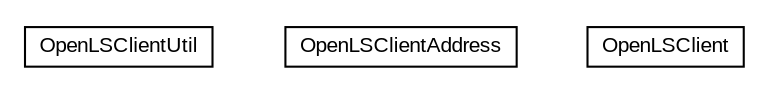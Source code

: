 #!/usr/local/bin/dot
#
# Class diagram 
# Generated by UMLGraph version R5_6-24-gf6e263 (http://www.umlgraph.org/)
#

digraph G {
	edge [fontname="arial",fontsize=10,labelfontname="arial",labelfontsize=10];
	node [fontname="arial",fontsize=10,shape=plaintext];
	nodesep=0.25;
	ranksep=0.5;
	// nl.mineleni.cbsviewer.servlet.gazetteer.lusclient.OpenLSClientUtil
	c126 [label=<<table title="nl.mineleni.cbsviewer.servlet.gazetteer.lusclient.OpenLSClientUtil" border="0" cellborder="1" cellspacing="0" cellpadding="2" port="p" href="./OpenLSClientUtil.html">
		<tr><td><table border="0" cellspacing="0" cellpadding="1">
<tr><td align="center" balign="center"> OpenLSClientUtil </td></tr>
		</table></td></tr>
		</table>>, URL="./OpenLSClientUtil.html", fontname="arial", fontcolor="black", fontsize=10.0];
	// nl.mineleni.cbsviewer.servlet.gazetteer.lusclient.OpenLSClientAddress
	c127 [label=<<table title="nl.mineleni.cbsviewer.servlet.gazetteer.lusclient.OpenLSClientAddress" border="0" cellborder="1" cellspacing="0" cellpadding="2" port="p" href="./OpenLSClientAddress.html">
		<tr><td><table border="0" cellspacing="0" cellpadding="1">
<tr><td align="center" balign="center"> OpenLSClientAddress </td></tr>
		</table></td></tr>
		</table>>, URL="./OpenLSClientAddress.html", fontname="arial", fontcolor="black", fontsize=10.0];
	// nl.mineleni.cbsviewer.servlet.gazetteer.lusclient.OpenLSClient
	c128 [label=<<table title="nl.mineleni.cbsviewer.servlet.gazetteer.lusclient.OpenLSClient" border="0" cellborder="1" cellspacing="0" cellpadding="2" port="p" href="./OpenLSClient.html">
		<tr><td><table border="0" cellspacing="0" cellpadding="1">
<tr><td align="center" balign="center"> OpenLSClient </td></tr>
		</table></td></tr>
		</table>>, URL="./OpenLSClient.html", fontname="arial", fontcolor="black", fontsize=10.0];
}

